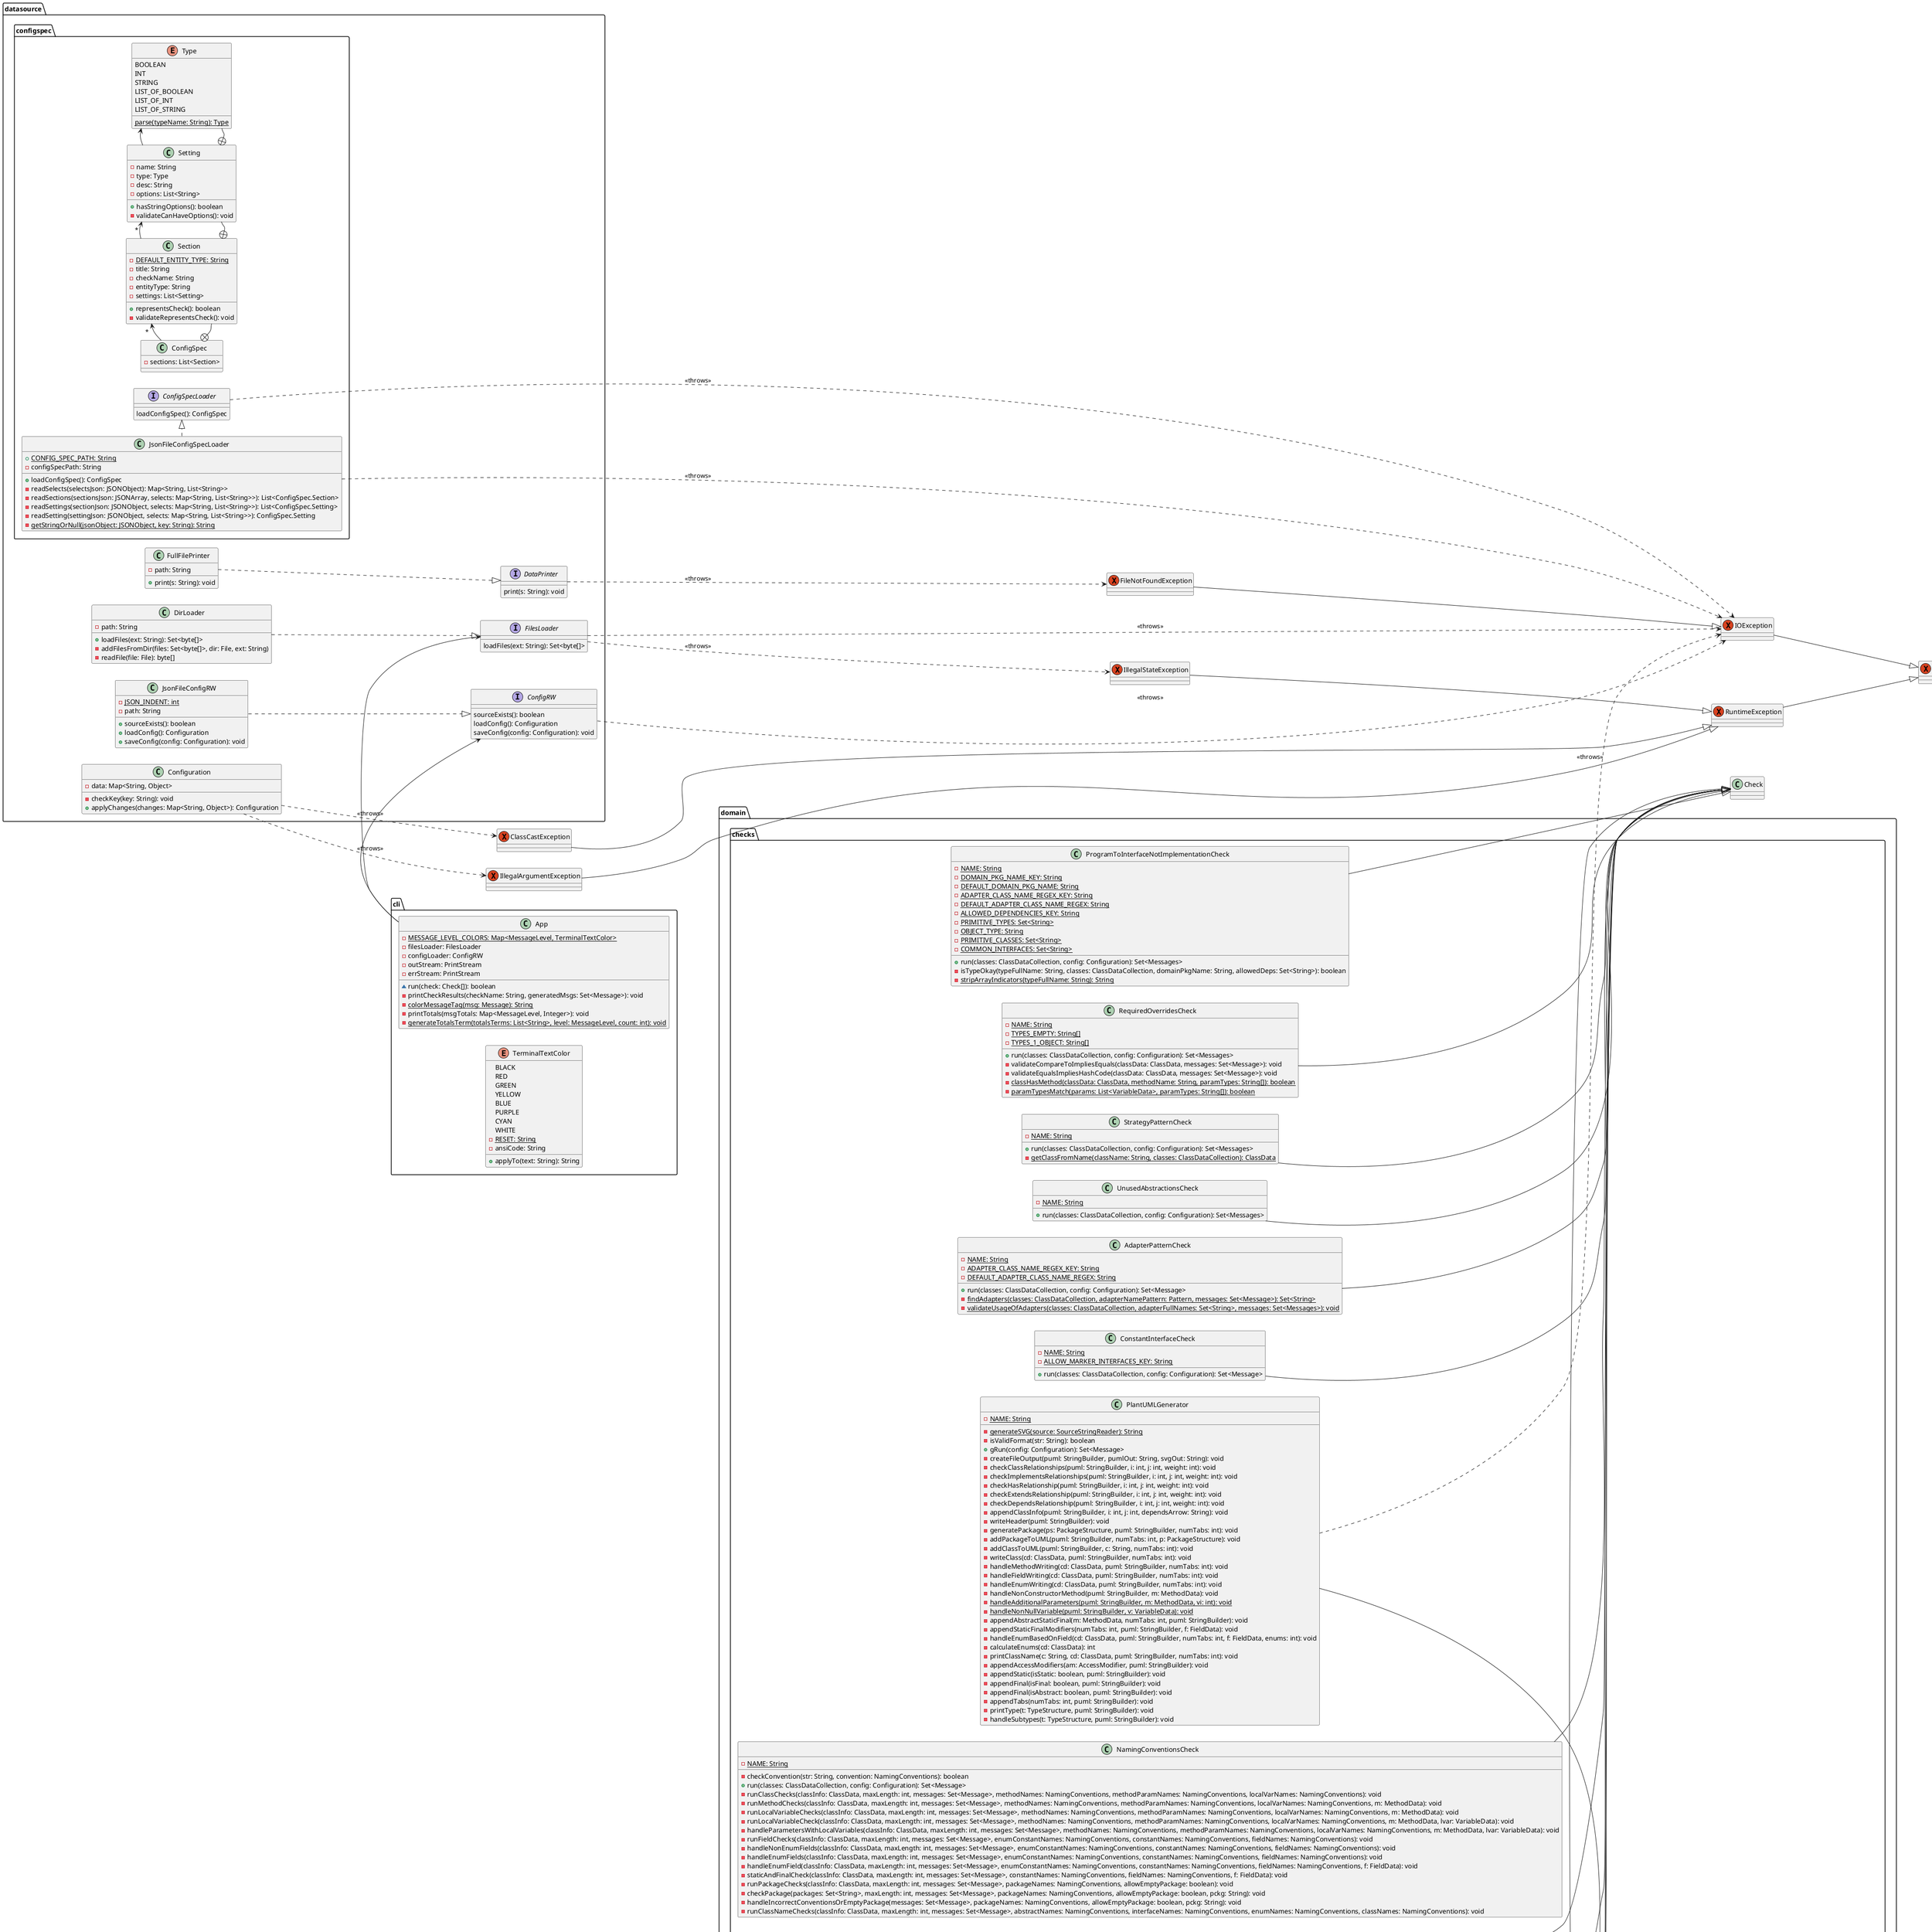@startuml
left to right direction
' scale 1024 width
' scale 768 height

package "cli" {
  class App {
    -{static} MESSAGE_LEVEL_COLORS: Map<MessageLevel, TerminalTextColor>
    -filesLoader: FilesLoader
    -configLoader: ConfigRW
    -outStream: PrintStream
    -errStream: PrintStream
    ~run(check: Check[]): boolean
    -printCheckResults(checkName: String, generatedMsgs: Set<Message>): void
    -{static} colorMessageTag(msg: Message): String
    -printTotals(msgTotals: Map<MessageLevel, Integer>): void
    -{static} generateTotalsTerm(totalsTerms: List<String>, level: MessageLevel, count: int): void
  }

  enum TerminalTextColor {
    BLACK
    RED
    GREEN
    YELLOW
    BLUE
    PURPLE
    CYAN
    WHITE
    -{static} RESET: String
   -ansiCode: String
    +applyTo(text: String): String
  }
}

package datasource.configspec {
  class ConfigSpec {
    -sections: List<Section>
  }
  class Section {
    -{static} DEFAULT_ENTITY_TYPE: String
    -title: String
    -checkName: String
    -entityType: String
    -settings: List<Setting>
    +representsCheck(): boolean
    -validateRepresentsCheck(): void

  }
  class Setting {
    -name: String
    -type: Type
    -desc: String
    -options: List<String>
    +hasStringOptions(): boolean
    -validateCanHaveOptions(): void
  }
  enum Type {
    BOOLEAN
    INT
    STRING
    LIST_OF_BOOLEAN
    LIST_OF_INT
    LIST_OF_STRING
    {static} parse(typeName: String): Type
  }

  interface ConfigSpecLoader {
    loadConfigSpec(): ConfigSpec
  }

  class JsonFileConfigSpecLoader {
    +{static} CONFIG_SPEC_PATH: String
    -configSpecPath: String
    +loadConfigSpec(): ConfigSpec
    -readSelects(selectsJson: JSONObject): Map<String, List<String>>
    -readSections(sectionsJson: JSONArray, selects: Map<String, List<String>>): List<ConfigSpec.Section>
    -readSettings(sectionJson: JSONObject, selects: Map<String, List<String>>): List<ConfigSpec.Setting>
    -readSetting(settingJson: JSONObject, selects: Map<String, List<String>>): ConfigSpec.Setting
    -{static} getStringOrNull(jsonObject: JSONObject, key: String): String
  }
}

package datasource {
  interface ConfigRW {
    sourceExists(): boolean
    loadConfig(): Configuration
    saveConfig(config: Configuration): void
  }

  class Configuration {
    -data: Map<String, Object>
    -checkKey(key: String): void
    +applyChanges(changes: Map<String, Object>): Configuration
  }

  interface DataPrinter {
    print(s: String): void
  }

  class DirLoader {
    -path: String
    +loadFiles(ext: String): Set<byte[]>
    -addFilesFromDir(files: Set<byte[]>, dir: File, ext: String)
    -readFile(file: File): byte[]
  }

  interface FilesLoader {
    loadFiles(ext: String): Set<byte[]>
  }

  class FullFilePrinter {
    -path: String
    +print(s: String): void
  }

  class JsonFileConfigRW {
    -{static} JSON_INDENT: int
    -path: String
    +sourceExists(): boolean
    +loadConfig(): Configuration
    +saveConfig(config: Configuration): void
  }
}

package domain.checks {
  class AdapterPatternCheck {
    -{static} NAME: String
    -{static} ADAPTER_CLASS_NAME_REGEX_KEY: String
    -{static} DEFAULT_ADAPTER_CLASS_NAME_REGEX: String
    +run(classes: ClassDataCollection, config: Configuration): Set<Message>
    -{static} findAdapters(classes: ClassDataCollection, adapterNamePattern: Pattern, messages: Set<Message>): Set<String>
    -{static} validateUsageOfAdapters(classes: ClassDataCollection, adapterFullNames: Set<String>, messages: Set<Messages>): void
  }

  class ConstantInterfaceCheck {
    -{static} NAME: String
    -{static} ALLOW_MARKER_INTERFACES_KEY: String
    +run(classes: ClassDataCollection, config: Configuration): Set<Message>
  }

  class CountCheckPropertyValidator {
    -generatedMessage: Message
    +validateGetInt(config: Configuration, key: String): Integer
  }

  abstract class GraphCheck {
    #graph: ClassGraph
    +run(classes: ClassDataCollection, config: Configuration): Set<Message>
    +{abstract} gRun(config: Configuration): Set<Message>
  }

  class ImmutableExceptionsCheck {
    -{static} NAME: String
    -{static} EXCEPTION_CLASS_NAME_REGEX: String
    +run(classes: ClassDataCollection, config: Configuration): Set<Message>
    -{static} checkExceptionsClass(classData: ClassData, messages: Set<Message>): void
  }

  class InformationHidingCheck {
    -{static} NAME: String
    -{static} GETTER_SETTER_LENGTH: int
    +run(classes: ClassDataCollection, config: Configuration): Set<Message>
    -indicateFieldsWithInformationHiding(publicFieldsToClass: Map<String, ArrayList<String>): Set<Message>
    -informationHidingClassCheck(classes: ClassDataCollection, publicFieldsToClass: Map<String, ArrayList<String>): void
    -checkFieldModifiers(fields: Set<FieldData>, publicFieldsToClass: Map<String, ArrayList<String>, currentClass: ClassData): void
    -checkForGettersAndSetters(field: FieldData, publicFieldsToClass: Map<String, ArrayList<String>, currentClass: ClassData): void
    -matchingMethodAndFieldName(field: FieldData, string1: String, string2: String, publicFieldsToClass: Map<String, ArrayList<String>, currentClass: ClassData): void
    -handlePublicFields(publicFieldsToClass: Map<String, ArrayList<String>, currentClass: ClassData, field: FieldData): void
  }

  class LowCouplingCheck {
    -maxInDegree: int
    -maxOutDegree: int
    -packageName: String
    -checkCycles: boolean
    -ignoreSelf: boolean
    -{static} NAME: String
    -messages: Set<Message>
    -lowestInDegrees: PriorityQueue<IntegerAndDegree>
    +gRun(config: Configuration): Set<Message>
    -checkCycles(): Set<Message>
    -recurseThroughClasses(): void
    -checkGraphDegrees(): void
    -handleExceededMaxOutDegree(i: int): void
    -handleExceededMaxInDegree(i: int): void
    -handleNegativeGraphDegrees(): void
    -parseConfig(config: Configuration): void
    -recursion(it: ClassGraphIterator, messages: Set<Message>, pq: PriorityQueue<IntegerAndDegree>, ignoreSelf: boolean): void
    -recurseThroughEdges(it: ClassGraphIterator, messages: Set<Message>, pq: PriorityQueue<IntegerAndDegree>, ignoreSelf: boolean): void
    -handleCycle(it: ClassGraphIterator, messages: Set<Message>, ignoreSelf: boolean): boolean
    -cyclePrint(classes: List<String>): String
  }

  class IntegerAndDegree <<Comparable>> {
    index: int
    inDegree: int
    compareTo(o: IntegerAndDegree): int
  }

  class MethodLengthCheck {
    -{static} NAME: String
    -{static} MAX_METHOD_LENGTH_KEY: String
    +run(classes: ClassDataCollection, config: Configuration): Set<Message>
    -checkClass(classData: ClassData, maxMethodLengthInstrs: int, messages: Set<Messages>): void
  }

  enum NamingConventions {
    lowercase
    UPPERCASE
    UPPER_CASE
    lower_case
    camelCase
    PascalCase
    ANY
    -checker: Function<char[], Boolean>
    +check(chars: char[]): boolean
  }

  class NamingConventionsCheck {
    -{static} NAME: String
    -checkConvention(str: String, convention: NamingConventions): boolean
    +run(classes: ClassDataCollection, config: Configuration): Set<Message>
    -runClassChecks(classInfo: ClassData, maxLength: int, messages: Set<Message>, methodNames: NamingConventions, methodParamNames: NamingConventions, localVarNames: NamingConventions): void
    -runMethodChecks(classInfo: ClassData, maxLength: int, messages: Set<Message>, methodNames: NamingConventions, methodParamNames: NamingConventions, localVarNames: NamingConventions, m: MethodData): void
    -runLocalVariableChecks(classInfo: ClassData, maxLength: int, messages: Set<Message>, methodNames: NamingConventions, methodParamNames: NamingConventions, localVarNames: NamingConventions, m: MethodData): void
    -runLocalVariableCheck(classInfo: ClassData, maxLength: int, messages: Set<Message>, methodNames: NamingConventions, methodParamNames: NamingConventions, localVarNames: NamingConventions, m: MethodData, lvar: VariableData): void
    -handleParametersWithLocalVariables(classInfo: ClassData, maxLength: int, messages: Set<Message>, methodNames: NamingConventions, methodParamNames: NamingConventions, localVarNames: NamingConventions, m: MethodData, lvar: VariableData): void
    -runFieldChecks(classInfo: ClassData, maxLength: int, messages: Set<Message>, enumConstantNames: NamingConventions, constantNames: NamingConventions, fieldNames: NamingConventions): void
    -handleNonEnumFields(classInfo: ClassData, maxLength: int, messages: Set<Message>, enumConstantNames: NamingConventions, constantNames: NamingConventions, fieldNames: NamingConventions): void
    -handleEnumFields(classInfo: ClassData, maxLength: int, messages: Set<Message>, enumConstantNames: NamingConventions, constantNames: NamingConventions, fieldNames: NamingConventions): void
    -handleEnumField(classInfo: ClassData, maxLength: int, messages: Set<Message>, enumConstantNames: NamingConventions, constantNames: NamingConventions, fieldNames: NamingConventions, f: FieldData): void
    -staticAndFinalCheck(classInfo: ClassData, maxLength: int, messages: Set<Message>, constantNames: NamingConventions, fieldNames: NamingConventions, f: FieldData): void
    -runPackageChecks(classInfo: ClassData, maxLength: int, messages: Set<Message>, packageNames: NamingConventions, allowEmptyPackage: boolean): void
    -checkPackage(packages: Set<String>, maxLength: int, messages: Set<Message>, packageNames: NamingConventions, allowEmptyPackage: boolean, pckg: String): void
    -handleIncorrectConventionsOrEmptyPackage(messages: Set<Message>, packageNames: NamingConventions, allowEmptyPackage: boolean, pckg: String): void
    -runClassNameChecks(classInfo: ClassData, maxLength: int, messages: Set<Message>, abstractNames: NamingConventions, interfaceNames: NamingConventions, enumNames: NamingConventions, classNames: NamingConventions): void
  }

  class NoGlobalVariablesCheck {
    -{static} NAME: String
    +run(classes: ClassDataCollection, config: Configuration): Set<Message>
  }

  class ObserverPatternCheck {
    -{static} NAME: String
    +gRun(config: Configuration): Set<Message>
    -checkInterfaces(checkInterface: boolean, dat: ClassData, it: ClassGraphIterator, messages: Set<Message>): void
    -containsObserverInterfaceOrAbstracts(it: ClassGraphIterator, edges: Set<ClassGraphIterator>, obsClasses: Set<String>): boolean
    -checkConcreteObservers(it: ClassGraphIterator, it2: ClassGraphIterator, obsClasses: Set<String>): boolean
    -checkConcreteSubjectsWithInterfaces(it: ClassGraphIterator, it2: ClassGraphIterator, obsClasses: Set<String>, j: int): boolean
    -checkAbstractClassesNonInterfaces(checkAbstract: boolean, dat: ClassData, it: ClassGraphIterator, messages: Set<Message>): void
    -containsAbstractNonInterfaces(it: ClassGraphIterator, obsClasses: Set<String>): boolean]
    -checkConcreteObserversWithAbstractNonInterfaces(it: ClassGraphIterator, obsClasses: Set<String>, it2: ClassGraphIterator): boolean
    -checkForConcreteSubjects(it: ClassGraphIterator, obsClasses: Set<String>, it2: ClassGraphIterator, j: int): boolean
    -checkConcreteClasses(checkConcrete: boolean, dat: ClassData, it: ClassGraphIterator, messages: Set<Message>): void
    -containsObserverInterface(it: ClassGraphIterator, obsClasses: Set<String>): boolean
    -containsConcreteImplementers(it: ClassGraphIterator, obsClasses: Set<String>, it2: ClassGraphIterator, patternFound: boolean): boolean
    -isConcreteClass(it: ClassGraphIterator, it2: ClassGraphIterator, j: int): boolean
  }

  class ParameterCountCheck {
    -{static} NAME: String
    -{static} MAX_NUM_PARAMS_KEY: String
    +run(classes: ClassDataCollection, config: Configuration): Set<Message>
    -checkClass(classData: ClassData, maxNumParams: int, messages: Set<Message>): void
  }

  class PlantUMLGenerator {
    -{static} NAME: String
    -{static} generateSVG(source: SourceStringReader): String
    -isValidFormat(str: String): boolean
    +gRun(config: Configuration): Set<Message>
    -createFileOutput(puml: StringBuilder, pumlOut: String, svgOut: String): void
    -checkClassRelationships(puml: StringBuilder, i: int, j: int, weight: int): void
    -checkImplementsRelationships(puml: StringBuilder, i: int, j: int, weight: int): void
    -checkHasRelationship(puml: StringBuilder, i: int, j: int, weight: int): void
    -checkExtendsRelationship(puml: StringBuilder, i: int, j: int, weight: int): void
    -checkDependsRelationship(puml: StringBuilder, i: int, j: int, weight: int): void
    -appendClassInfo(puml: StringBuilder, i: int, j: int, dependsArrow: String): void
    -writeHeader(puml: StringBuilder): void
    -generatePackage(ps: PackageStructure, puml: StringBuilder, numTabs: int): void
    -addPackageToUML(puml: StringBuilder, numTabs: int, p: PackageStructure): void
    -addClassToUML(puml: StringBuilder, c: String, numTabs: int): void
    -writeClass(cd: ClassData, puml: StringBuilder, numTabs: int): void
    -handleMethodWriting(cd: ClassData, puml: StringBuilder, numTabs: int): void
    -handleFieldWriting(cd: ClassData, puml: StringBuilder, numTabs: int): void
    -handleEnumWriting(cd: ClassData, puml: StringBuilder, numTabs: int): void
    -handleNonConstructorMethod(puml: StringBuilder, m: MethodData): void
    -{static} handleAdditionalParameters(puml: StringBuilder, m: MethodData, vi: int): void
    -{static} handleNonNullVariable(puml: StringBuilder, v: VariableData): void
    -appendAbstractStaticFinal(m: MethodData, numTabs: int, puml: StringBuilder): void
    -appendStaticFinalModifiers(numTabs: int, puml: StringBuilder, f: FieldData): void
    -handleEnumBasedOnField(cd: ClassData, puml: StringBuilder, numTabs: int, f: FieldData, enums: int): void
    -calculateEnums(cd: ClassData): int
    -printClassName(c: String, cd: ClassData, puml: StringBuilder, numTabs: int): void
    -appendAccessModifiers(am: AccessModifier, puml: StringBuilder): void
    -appendStatic(isStatic: boolean, puml: StringBuilder): void
    -appendFinal(isFinal: boolean, puml: StringBuilder): void
    -appendFinal(isAbstract: boolean, puml: StringBuilder): void
    -appendTabs(numTabs: int, puml: StringBuilder): void
    -printType(t: TypeStructure, puml: StringBuilder): void
    -handleSubtypes(t: TypeStructure, puml: StringBuilder): void
  }

  class ProgramToInterfaceNotImplementationCheck {
    -{static} NAME: String
    -{static} DOMAIN_PKG_NAME_KEY: String
    -{static} DEFAULT_DOMAIN_PKG_NAME: String
    -{static} ADAPTER_CLASS_NAME_REGEX_KEY: String
    -{static} DEFAULT_ADAPTER_CLASS_NAME_REGEX: String
    -{static} ALLOWED_DEPENDENCIES_KEY: String
    -{static} PRIMITIVE_TYPES: Set<String>
    -{static} OBJECT_TYPE: String
    -{static} PRIMITIVE_CLASSES: Set<String>
    -{static} COMMON_INTERFACES: Set<String>
    +run(classes: ClassDataCollection, config: Configuration): Set<Messages>
    -isTypeOkay(typeFullName: String, classes: ClassDataCollection, domainPkgName: String, allowedDeps: Set<String>): boolean
    -{static} stripArrayIndicators(typeFullName: String): String
  }

  class RequiredOverridesCheck {
    -{static} NAME: String
    -{static} TYPES_EMPTY: String[]
    -{static} TYPES_1_OBJECT: String[]
    +run(classes: ClassDataCollection, config: Configuration): Set<Messages>
    -validateCompareToImpliesEquals(classData: ClassData, messages: Set<Message>): void
    -validateEqualsImpliesHashCode(classData: ClassData, messages: Set<Message>): void
    -{static} classHasMethod(classData: ClassData, methodName: String, paramTypes: String[]): boolean
    -{static} paramTypesMatch(params: List<VariableData>, paramTypes: String[]): boolean
  }

  class StrategyPatternCheck {
    -{static} NAME: String
    +run(classes: ClassDataCollection, config: Configuration): Set<Messages>
    -{static} getClassFromName(className: String, classes: ClassDataCollection): ClassData
  }

  class TypeValidator {
    -validationFunc: Function<String, Boolean>
    -messageLevel: MessageLevel
    -classExemptionFunc: Function<ClassData, Boolean>
    -fieldMessagePattern: String
    -methodMessagePattern: String
    -paramMessagePattern: String
    +validateTypes(allClasses: Collection<ClassData>, messages: Set<Message>): void
    -validateFieldTypes(classData: ClassData, messages: Set<Message>): void
    -validateMethodTypes(classData: ClassData, messages: Set<Message>): void
    -validateParamTypes(classData: ClassData, messages: Set<Message>): void
  }

  class UnusedAbstractionsCheck {
    -{static} NAME: String
    +run(classes: ClassDataCollection, config: Configuration): Set<Messages>
  }
}

package domain.javadata {
  enum AccessModifier {
    PUBLIC
    PROTECTED
    PACKAGE_PRIVATE
    PRIVATE
    ~parseOpcodes(access: int): AccessModifier
  }
}

exception IOException {
}

exception Exception {
}

exception IllegalArgumentException {
}

exception RuntimeException {
}

exception FileNotFoundException {
}

exception IllegalStateException {
}

exception ClassCastException {
}
' cli package
App -> ConfigRW
App -> FilesLoader

' datasource.config package
ConfigSpec +- Section
ConfigSpec ->"*" Section
Section +- Setting
Section ->"*" Setting
Setting +- Type
Setting -> Type
JsonFileConfigSpecLoader .|> ConfigSpecLoader

' datasource package
DirLoader ..|> FilesLoader
FullFilePrinter ..|> DataPrinter
JsonFileConfigRW ..|> ConfigRW
ConfigSpecLoader ..> IOException: <<throws>>
JsonFileConfigSpecLoader ..> IOException: <<throws>>
ConfigRW ..> IOException: <<throws>>
Configuration ..> IllegalArgumentException: <<throws>>
Configuration ..> ClassCastException: <<throws>>
DataPrinter ..> FileNotFoundException: <<throws>>
FilesLoader ..> IOException: <<throws>>
FilesLoader ..> IllegalStateException: <<throws>>
PlantUMLGenerator ..> IOException: <<throws>>

' domain.checks package
AdapterPatternCheck --|> Check
ConstantInterfaceCheck --|> Check
GraphCheck  --|> Check
ImmutableExceptionsCheck --|> Check
InformationHidingCheck --|> Check
LowCouplingCheck --|> GraphCheck
LowCouplingCheck ->"*" IntegerAndDegree
IntegerAndDegree +- LowCouplingCheck
MethodLengthCheck --|> Check
NamingConventionsCheck --|> Check
NoGlobalVariablesCheck --|> Check
ObserverPatternCheck --|> GraphCheck
ParameterCountCheck --|> Check
PlantUMLGenerator --|> GraphCheck
ProgramToInterfaceNotImplementationCheck --|> Check
RequiredOverridesCheck --|> Check
StrategyPatternCheck --|> Check
UnusedAbstractionsCheck --|> Check

' domain.javadata


' exceptions
FileNotFoundException --|> IOException
IOException --|> Exception
ClassCastException --|> RuntimeException
IllegalStateException --|> RuntimeException
IllegalArgumentException --|> RuntimeException
RuntimeException --|> Exception
@enduml
